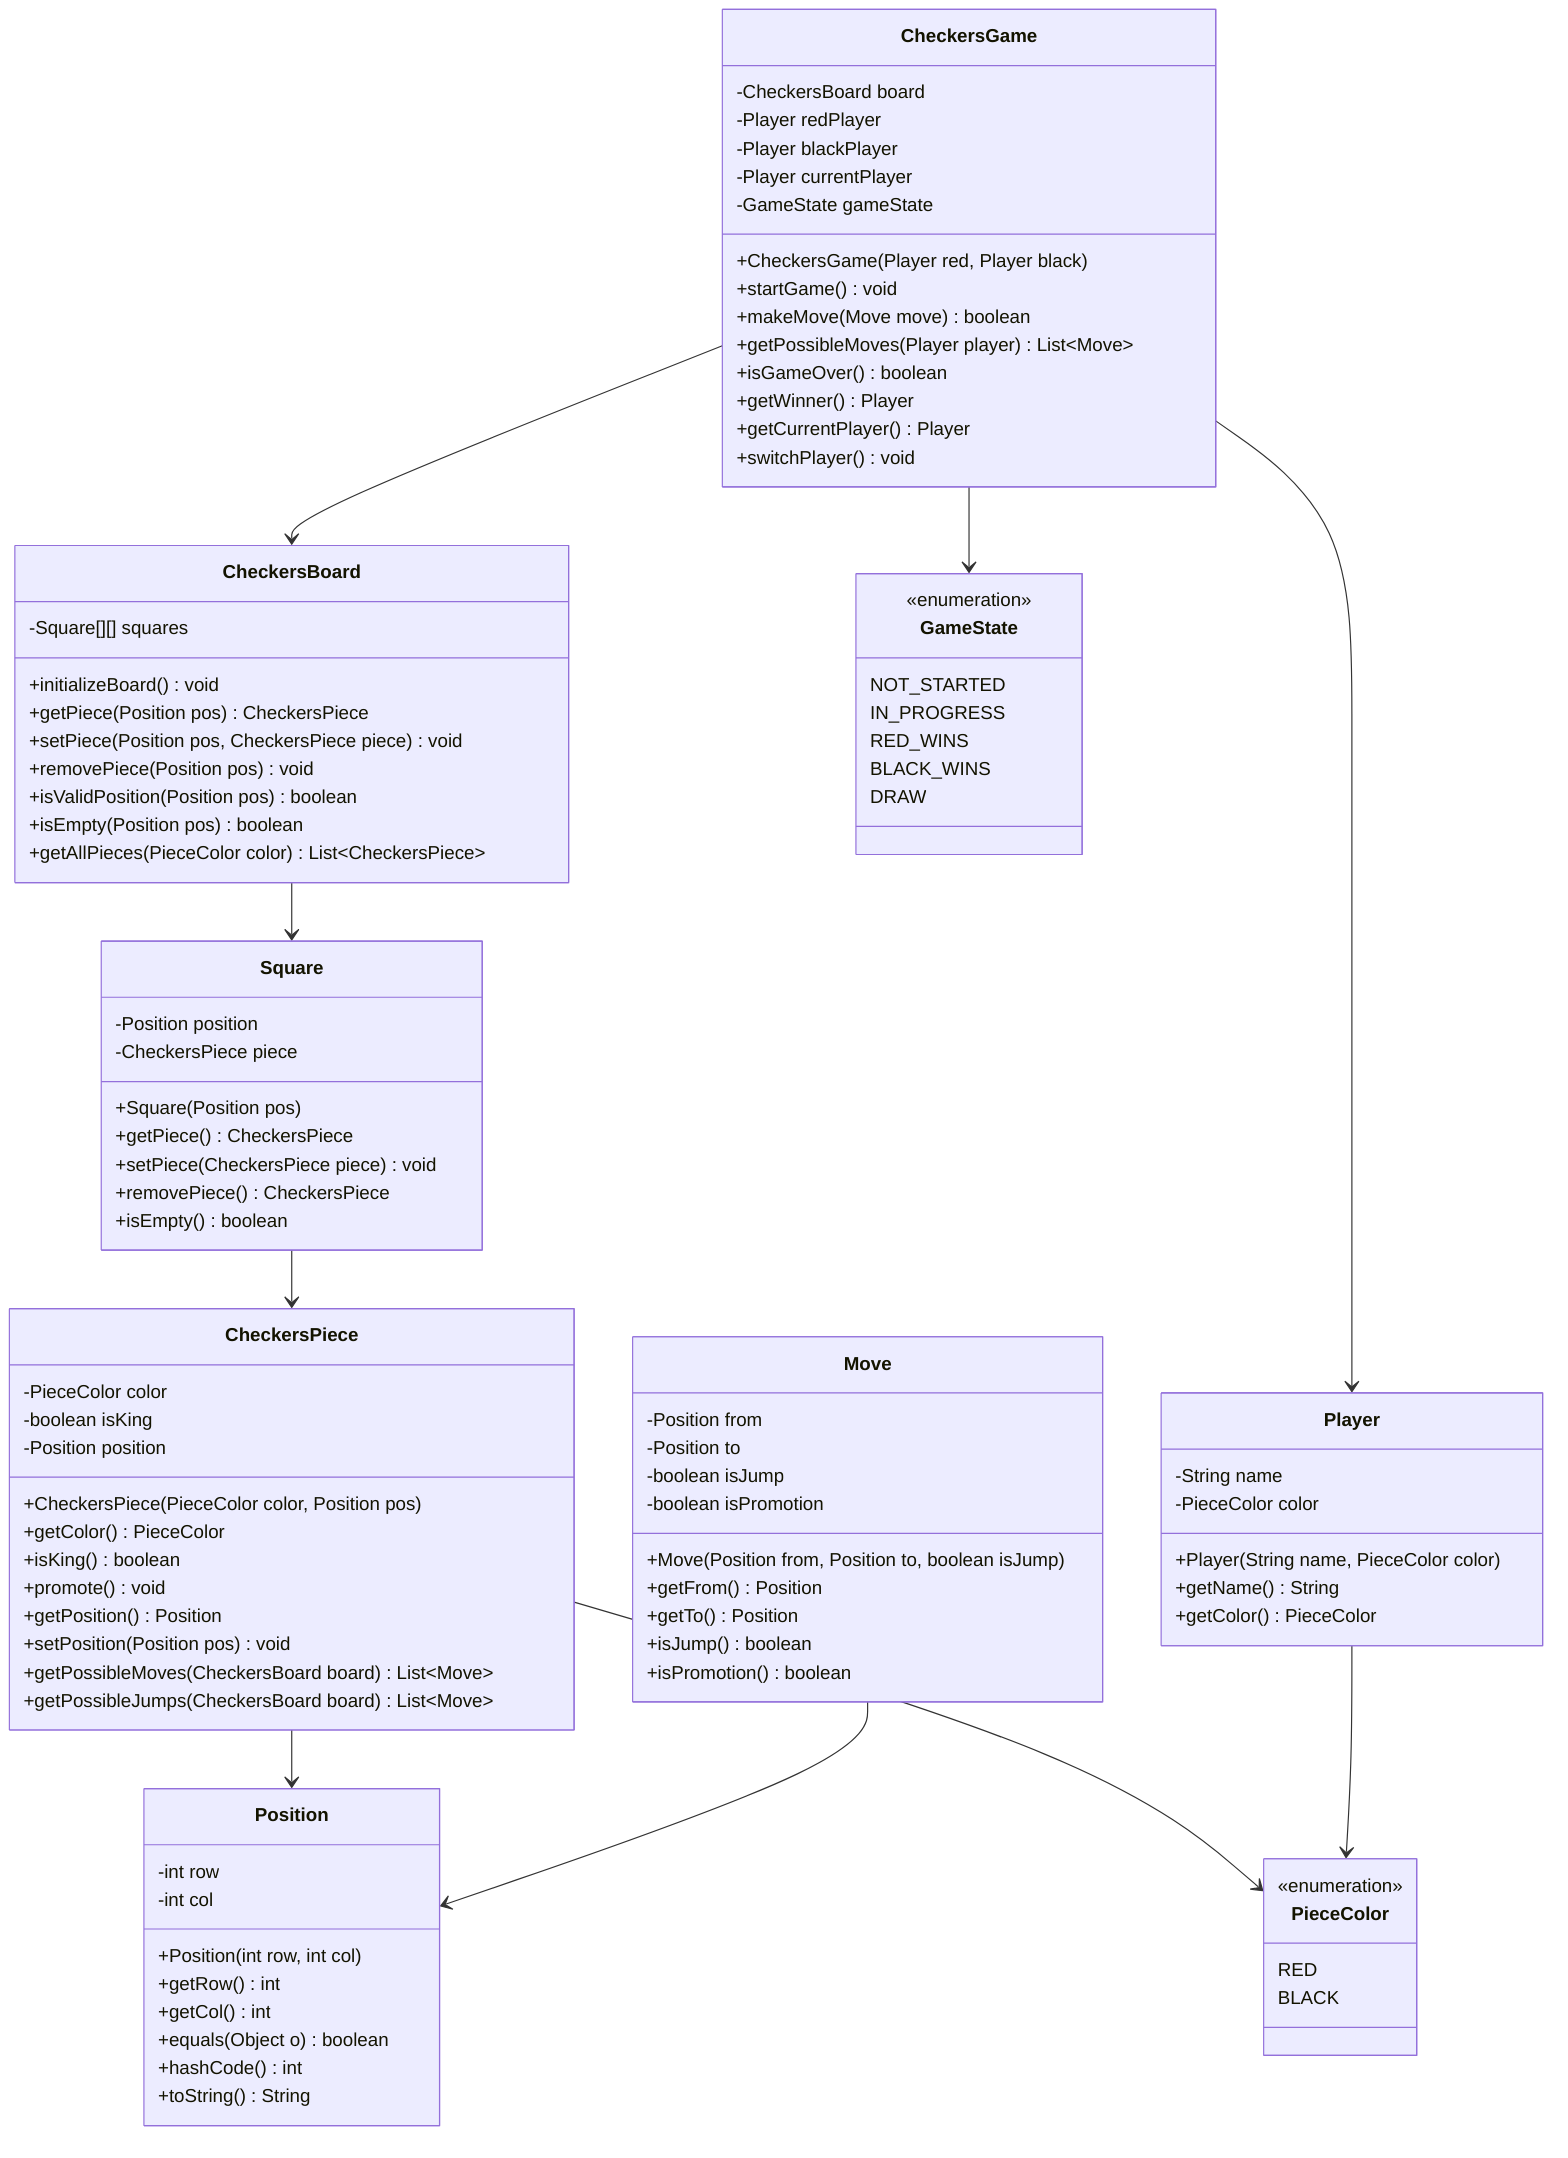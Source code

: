---
id: f5a4df61-6136-4683-a1f6-c6c258117358
---
classDiagram
    class CheckersGame {
        -CheckersBoard board
        -Player redPlayer
        -Player blackPlayer
        -Player currentPlayer
        -GameState gameState
        +CheckersGame(Player red, Player black)
        +startGame() void
        +makeMove(Move move) boolean
        +getPossibleMoves(Player player) List~Move~
        +isGameOver() boolean
        +getWinner() Player
        +getCurrentPlayer() Player
        +switchPlayer() void
    }

    class CheckersBoard {
        -Square[][] squares
        +initializeBoard() void
        +getPiece(Position pos) CheckersPiece
        +setPiece(Position pos, CheckersPiece piece) void
        +removePiece(Position pos) void
        +isValidPosition(Position pos) boolean
        +isEmpty(Position pos) boolean
        +getAllPieces(PieceColor color) List~CheckersPiece~
    }

    class Square {
        -Position position
        -CheckersPiece piece
        +Square(Position pos)
        +getPiece() CheckersPiece
        +setPiece(CheckersPiece piece) void
        +removePiece() CheckersPiece
        +isEmpty() boolean
    }

    class CheckersPiece {
        -PieceColor color
        -boolean isKing
        -Position position
        +CheckersPiece(PieceColor color, Position pos)
        +getColor() PieceColor
        +isKing() boolean
        +promote() void
        +getPosition() Position
        +setPosition(Position pos) void
        +getPossibleMoves(CheckersBoard board) List~Move~
        +getPossibleJumps(CheckersBoard board) List~Move~
    }

    class Move {
        -Position from
        -Position to
        -boolean isJump
        -boolean isPromotion
        +Move(Position from, Position to, boolean isJump)
        +getFrom() Position
        +getTo() Position
        +isJump() boolean
        +isPromotion() boolean
    }

    class Player {
        -String name
        -PieceColor color
        +Player(String name, PieceColor color)
        +getName() String
        +getColor() PieceColor
    }

    class Position {
        -int row
        -int col
        +Position(int row, int col)
        +getRow() int
        +getCol() int
        +equals(Object o) boolean
        +hashCode() int
        +toString() String
    }

    class PieceColor {
        <<enumeration>>
        RED
        BLACK
    }

    class GameState {
        <<enumeration>>
        NOT_STARTED
        IN_PROGRESS
        RED_WINS
        BLACK_WINS
        DRAW
    }

    %% Relationships
    CheckersGame --> CheckersBoard
    CheckersGame --> Player
    CheckersGame --> GameState
    CheckersBoard --> Square
    Square --> CheckersPiece
    CheckersPiece --> Position
    CheckersPiece --> PieceColor
    Move --> Position
    Player --> PieceColor